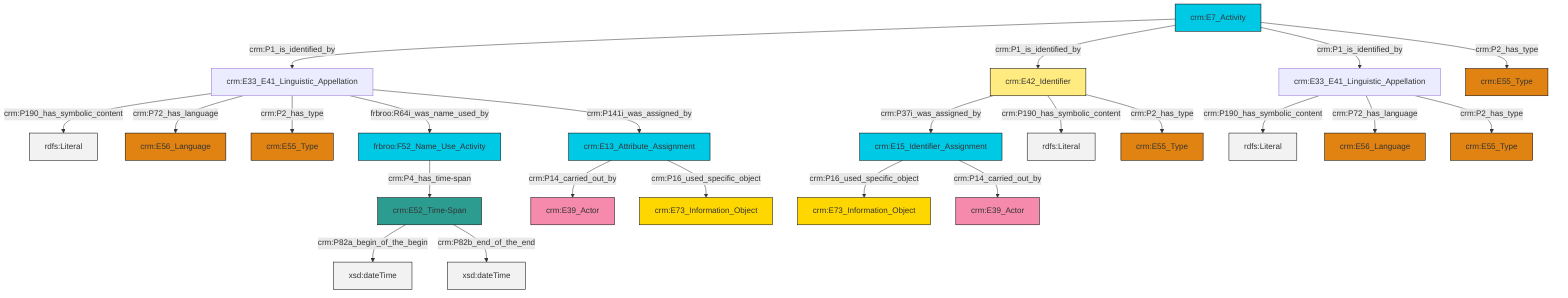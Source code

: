 graph TD
classDef Literal fill:#f2f2f2,stroke:#000000;
classDef CRM_Entity fill:#FFFFFF,stroke:#000000;
classDef Temporal_Entity fill:#00C9E6, stroke:#000000;
classDef Type fill:#E18312, stroke:#000000;
classDef Time-Span fill:#2C9C91, stroke:#000000;
classDef Appellation fill:#FFEB7F, stroke:#000000;
classDef Place fill:#008836, stroke:#000000;
classDef Persistent_Item fill:#B266B2, stroke:#000000;
classDef Conceptual_Object fill:#FFD700, stroke:#000000;
classDef Physical_Thing fill:#D2B48C, stroke:#000000;
classDef Actor fill:#f58aad, stroke:#000000;
classDef PC_Classes fill:#4ce600, stroke:#000000;
classDef Multi fill:#cccccc,stroke:#000000;

0["crm:E42_Identifier"]:::Appellation -->|crm:P37i_was_assigned_by| 1["crm:E15_Identifier_Assignment"]:::Temporal_Entity
2["crm:E33_E41_Linguistic_Appellation"]:::Default -->|crm:P190_has_symbolic_content| 3[rdfs:Literal]:::Literal
2["crm:E33_E41_Linguistic_Appellation"]:::Default -->|crm:P72_has_language| 4["crm:E56_Language"]:::Type
1["crm:E15_Identifier_Assignment"]:::Temporal_Entity -->|crm:P16_used_specific_object| 5["crm:E73_Information_Object"]:::Conceptual_Object
2["crm:E33_E41_Linguistic_Appellation"]:::Default -->|crm:P2_has_type| 10["crm:E55_Type"]:::Type
2["crm:E33_E41_Linguistic_Appellation"]:::Default -->|frbroo:R64i_was_name_used_by| 13["frbroo:F52_Name_Use_Activity"]:::Temporal_Entity
0["crm:E42_Identifier"]:::Appellation -->|crm:P190_has_symbolic_content| 14[rdfs:Literal]:::Literal
15["crm:E13_Attribute_Assignment"]:::Temporal_Entity -->|crm:P14_carried_out_by| 16["crm:E39_Actor"]:::Actor
21["crm:E7_Activity"]:::Temporal_Entity -->|crm:P1_is_identified_by| 2["crm:E33_E41_Linguistic_Appellation"]:::Default
13["frbroo:F52_Name_Use_Activity"]:::Temporal_Entity -->|crm:P4_has_time-span| 22["crm:E52_Time-Span"]:::Time-Span
2["crm:E33_E41_Linguistic_Appellation"]:::Default -->|crm:P141i_was_assigned_by| 15["crm:E13_Attribute_Assignment"]:::Temporal_Entity
1["crm:E15_Identifier_Assignment"]:::Temporal_Entity -->|crm:P14_carried_out_by| 23["crm:E39_Actor"]:::Actor
15["crm:E13_Attribute_Assignment"]:::Temporal_Entity -->|crm:P16_used_specific_object| 17["crm:E73_Information_Object"]:::Conceptual_Object
21["crm:E7_Activity"]:::Temporal_Entity -->|crm:P1_is_identified_by| 0["crm:E42_Identifier"]:::Appellation
31["crm:E33_E41_Linguistic_Appellation"]:::Default -->|crm:P190_has_symbolic_content| 32[rdfs:Literal]:::Literal
31["crm:E33_E41_Linguistic_Appellation"]:::Default -->|crm:P72_has_language| 29["crm:E56_Language"]:::Type
0["crm:E42_Identifier"]:::Appellation -->|crm:P2_has_type| 25["crm:E55_Type"]:::Type
21["crm:E7_Activity"]:::Temporal_Entity -->|crm:P1_is_identified_by| 31["crm:E33_E41_Linguistic_Appellation"]:::Default
22["crm:E52_Time-Span"]:::Time-Span -->|crm:P82a_begin_of_the_begin| 36[xsd:dateTime]:::Literal
22["crm:E52_Time-Span"]:::Time-Span -->|crm:P82b_end_of_the_end| 37[xsd:dateTime]:::Literal
21["crm:E7_Activity"]:::Temporal_Entity -->|crm:P2_has_type| 6["crm:E55_Type"]:::Type
31["crm:E33_E41_Linguistic_Appellation"]:::Default -->|crm:P2_has_type| 11["crm:E55_Type"]:::Type